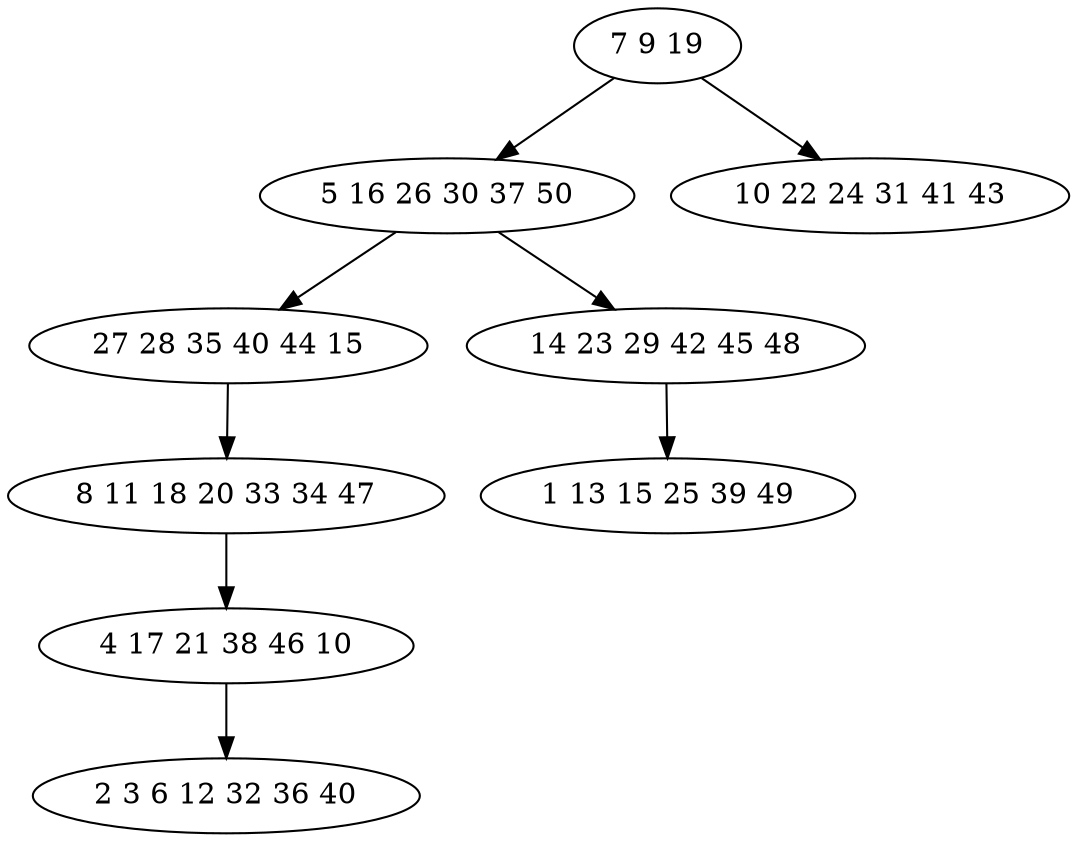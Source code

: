 digraph true_tree {
	"0" -> "1"
	"1" -> "2"
	"1" -> "3"
	"2" -> "4"
	"3" -> "5"
	"0" -> "6"
	"4" -> "7"
	"7" -> "8"
	"0" [label="7 9 19"];
	"1" [label="5 16 26 30 37 50"];
	"2" [label="27 28 35 40 44 15"];
	"3" [label="14 23 29 42 45 48"];
	"4" [label="8 11 18 20 33 34 47"];
	"5" [label="1 13 15 25 39 49"];
	"6" [label="10 22 24 31 41 43"];
	"7" [label="4 17 21 38 46 10"];
	"8" [label="2 3 6 12 32 36 40"];
}
